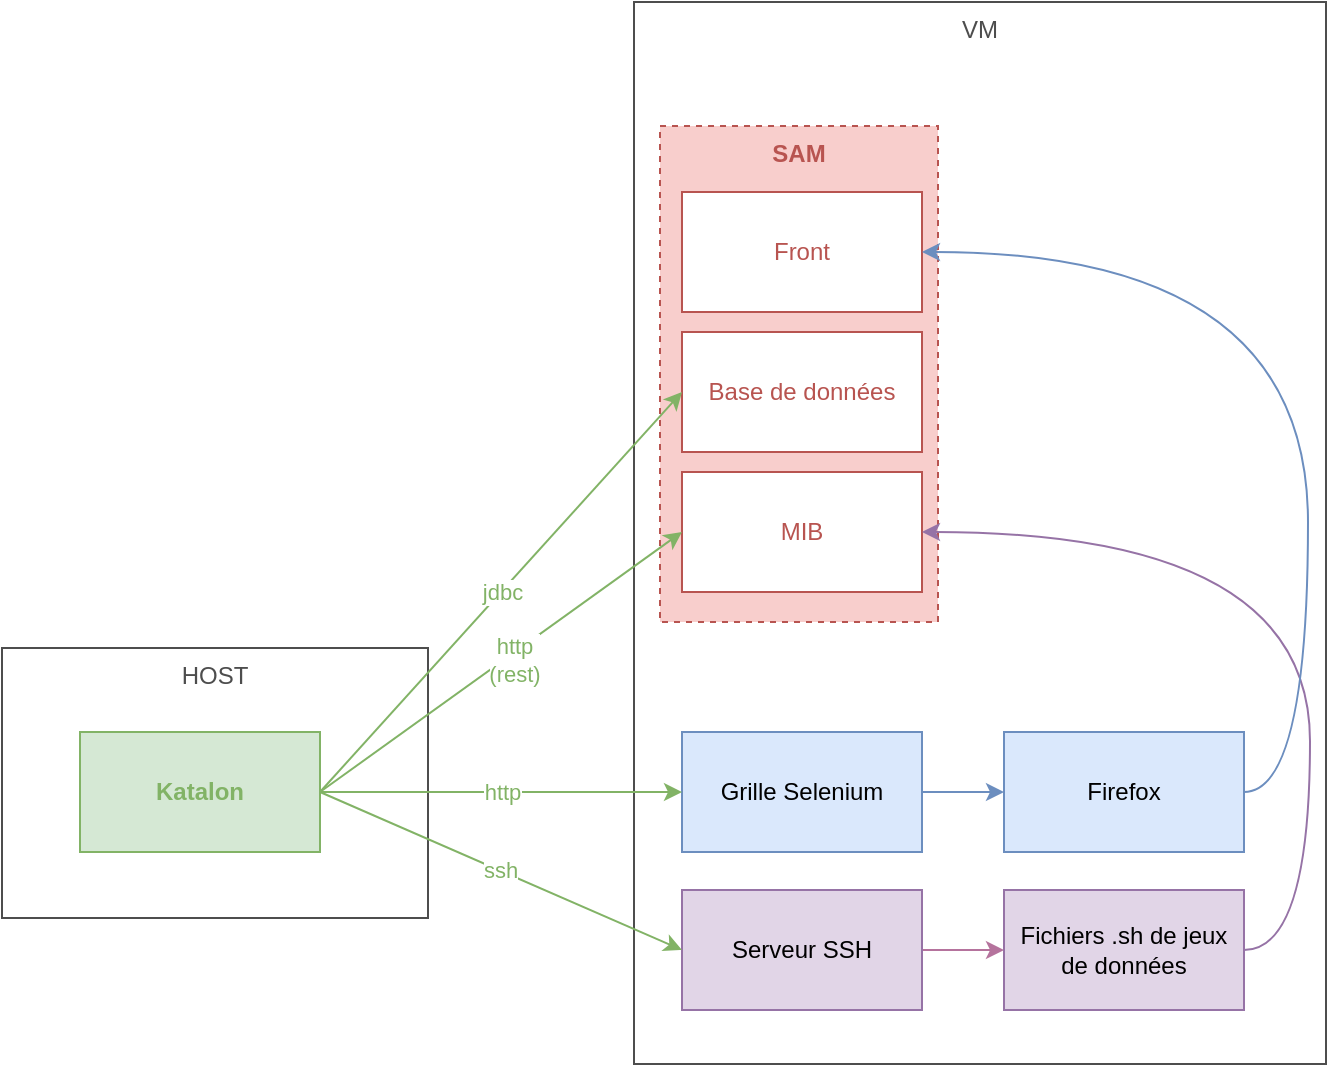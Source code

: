 <mxfile version="20.2.3" type="device"><diagram id="2i8KVhDXGRzaOdpGKP4R" name="Page-1"><mxGraphModel dx="1321" dy="272" grid="0" gridSize="10" guides="1" tooltips="1" connect="1" arrows="1" fold="1" page="1" pageScale="1" pageWidth="827" pageHeight="1169" math="0" shadow="0"><root><mxCell id="0"/><mxCell id="1" parent="0"/><mxCell id="Vdr1ge3FTZLQvD5qVX8S-1" value="VM" style="rounded=0;whiteSpace=wrap;html=1;verticalAlign=top;fontColor=#4D4D4D;strokeColor=#4D4D4D;" parent="1" vertex="1"><mxGeometry x="261" y="220" width="346" height="531" as="geometry"/></mxCell><mxCell id="Vdr1ge3FTZLQvD5qVX8S-18" value="SAM" style="rounded=0;whiteSpace=wrap;html=1;fillColor=#f8cecc;dashed=1;verticalAlign=top;strokeColor=#b85450;fontColor=#B85450;fontStyle=1" parent="1" vertex="1"><mxGeometry x="274" y="282" width="139" height="248" as="geometry"/></mxCell><mxCell id="Vdr1ge3FTZLQvD5qVX8S-2" value="Front" style="rounded=0;whiteSpace=wrap;html=1;fillColor=default;strokeColor=#b85450;fontColor=#B85450;" parent="1" vertex="1"><mxGeometry x="285" y="315" width="120" height="60" as="geometry"/></mxCell><mxCell id="Vdr1ge3FTZLQvD5qVX8S-3" value="Base de données" style="rounded=0;whiteSpace=wrap;html=1;fillColor=default;strokeColor=#b85450;fontColor=#B85450;" parent="1" vertex="1"><mxGeometry x="285" y="385" width="120" height="60" as="geometry"/></mxCell><mxCell id="Vdr1ge3FTZLQvD5qVX8S-4" value="MIB" style="rounded=0;whiteSpace=wrap;html=1;fillColor=default;strokeColor=#b85450;fontColor=#B85450;" parent="1" vertex="1"><mxGeometry x="285" y="455" width="120" height="60" as="geometry"/></mxCell><mxCell id="Vdr1ge3FTZLQvD5qVX8S-14" style="edgeStyle=none;rounded=0;orthogonalLoop=1;jettySize=auto;html=1;exitX=1;exitY=0.5;exitDx=0;exitDy=0;entryX=0;entryY=0.5;entryDx=0;entryDy=0;strokeColor=#6C8EBF;" parent="1" source="Vdr1ge3FTZLQvD5qVX8S-5" target="Vdr1ge3FTZLQvD5qVX8S-8" edge="1"><mxGeometry relative="1" as="geometry"/></mxCell><mxCell id="Vdr1ge3FTZLQvD5qVX8S-5" value="Grille Selenium" style="rounded=0;whiteSpace=wrap;html=1;fillColor=#dae8fc;strokeColor=#6c8ebf;" parent="1" vertex="1"><mxGeometry x="285" y="585" width="120" height="60" as="geometry"/></mxCell><mxCell id="i1EYK_Ll1D-0F6QnKgjc-3" style="edgeStyle=none;rounded=0;orthogonalLoop=1;jettySize=auto;html=1;exitX=1;exitY=0.5;exitDx=0;exitDy=0;entryX=0;entryY=0.5;entryDx=0;entryDy=0;fontColor=#82B366;strokeColor=#B5739D;" edge="1" parent="1" source="Vdr1ge3FTZLQvD5qVX8S-6" target="Vdr1ge3FTZLQvD5qVX8S-7"><mxGeometry relative="1" as="geometry"/></mxCell><mxCell id="Vdr1ge3FTZLQvD5qVX8S-6" value="Serveur SSH" style="rounded=0;whiteSpace=wrap;html=1;fillColor=#e1d5e7;strokeColor=#9673a6;" parent="1" vertex="1"><mxGeometry x="285" y="664" width="120" height="60" as="geometry"/></mxCell><mxCell id="Vdr1ge3FTZLQvD5qVX8S-20" style="edgeStyle=orthogonalEdgeStyle;curved=1;rounded=0;orthogonalLoop=1;jettySize=auto;html=1;exitX=1;exitY=0.5;exitDx=0;exitDy=0;entryX=1;entryY=0.5;entryDx=0;entryDy=0;strokeColor=#9673A6;" parent="1" source="Vdr1ge3FTZLQvD5qVX8S-7" target="Vdr1ge3FTZLQvD5qVX8S-4" edge="1"><mxGeometry relative="1" as="geometry"><Array as="points"><mxPoint x="599" y="694"/><mxPoint x="599" y="485"/></Array></mxGeometry></mxCell><mxCell id="Vdr1ge3FTZLQvD5qVX8S-7" value="Fichiers .sh de jeux de données" style="rounded=0;whiteSpace=wrap;html=1;fillColor=#e1d5e7;strokeColor=#9673A6;" parent="1" vertex="1"><mxGeometry x="446" y="664" width="120" height="60" as="geometry"/></mxCell><mxCell id="Vdr1ge3FTZLQvD5qVX8S-19" style="edgeStyle=orthogonalEdgeStyle;curved=1;rounded=0;orthogonalLoop=1;jettySize=auto;html=1;exitX=1;exitY=0.5;exitDx=0;exitDy=0;entryX=1;entryY=0.5;entryDx=0;entryDy=0;strokeColor=#6C8EBF;" parent="1" source="Vdr1ge3FTZLQvD5qVX8S-8" target="Vdr1ge3FTZLQvD5qVX8S-2" edge="1"><mxGeometry relative="1" as="geometry"><Array as="points"><mxPoint x="598" y="615"/><mxPoint x="598" y="345"/></Array></mxGeometry></mxCell><mxCell id="Vdr1ge3FTZLQvD5qVX8S-8" value="Firefox" style="rounded=0;whiteSpace=wrap;html=1;fillColor=#dae8fc;strokeColor=#6c8ebf;" parent="1" vertex="1"><mxGeometry x="446" y="585" width="120" height="60" as="geometry"/></mxCell><mxCell id="Vdr1ge3FTZLQvD5qVX8S-9" value="HOST" style="rounded=0;whiteSpace=wrap;html=1;verticalAlign=top;fontColor=#4D4D4D;strokeColor=#4D4D4D;" parent="1" vertex="1"><mxGeometry x="-55" y="543" width="213" height="135" as="geometry"/></mxCell><mxCell id="Vdr1ge3FTZLQvD5qVX8S-11" value="http" style="rounded=0;orthogonalLoop=1;jettySize=auto;html=1;exitX=1;exitY=0.5;exitDx=0;exitDy=0;entryX=0;entryY=0.5;entryDx=0;entryDy=0;strokeColor=#82B366;fontColor=#82B366;" parent="1" source="Vdr1ge3FTZLQvD5qVX8S-10" target="Vdr1ge3FTZLQvD5qVX8S-5" edge="1"><mxGeometry relative="1" as="geometry"/></mxCell><mxCell id="Vdr1ge3FTZLQvD5qVX8S-12" value="ssh" style="edgeStyle=none;rounded=0;orthogonalLoop=1;jettySize=auto;html=1;exitX=1;exitY=0.5;exitDx=0;exitDy=0;entryX=0;entryY=0.5;entryDx=0;entryDy=0;strokeColor=#82B366;fontColor=#82B366;" parent="1" source="Vdr1ge3FTZLQvD5qVX8S-10" target="Vdr1ge3FTZLQvD5qVX8S-6" edge="1"><mxGeometry relative="1" as="geometry"/></mxCell><mxCell id="Vdr1ge3FTZLQvD5qVX8S-13" value="jdbc" style="edgeStyle=none;rounded=0;orthogonalLoop=1;jettySize=auto;html=1;exitX=1;exitY=0.5;exitDx=0;exitDy=0;entryX=0;entryY=0.5;entryDx=0;entryDy=0;strokeColor=#82B366;fontColor=#82B366;" parent="1" source="Vdr1ge3FTZLQvD5qVX8S-10" target="Vdr1ge3FTZLQvD5qVX8S-3" edge="1"><mxGeometry relative="1" as="geometry"><mxPoint x="223" y="393" as="targetPoint"/></mxGeometry></mxCell><mxCell id="i1EYK_Ll1D-0F6QnKgjc-2" value="http &lt;br&gt;(rest)" style="rounded=0;orthogonalLoop=1;jettySize=auto;html=1;exitX=1;exitY=0.5;exitDx=0;exitDy=0;entryX=0;entryY=0.5;entryDx=0;entryDy=0;strokeColor=#82B366;fontColor=#82B366;" edge="1" parent="1" source="Vdr1ge3FTZLQvD5qVX8S-10" target="Vdr1ge3FTZLQvD5qVX8S-4"><mxGeometry x="0.053" y="-3" relative="1" as="geometry"><mxPoint as="offset"/></mxGeometry></mxCell><mxCell id="Vdr1ge3FTZLQvD5qVX8S-10" value="Katalon" style="rounded=0;whiteSpace=wrap;html=1;fillColor=#d5e8d4;strokeColor=#82b366;fontColor=#82B366;fontStyle=1" parent="1" vertex="1"><mxGeometry x="-16" y="585" width="120" height="60" as="geometry"/></mxCell></root></mxGraphModel></diagram></mxfile>